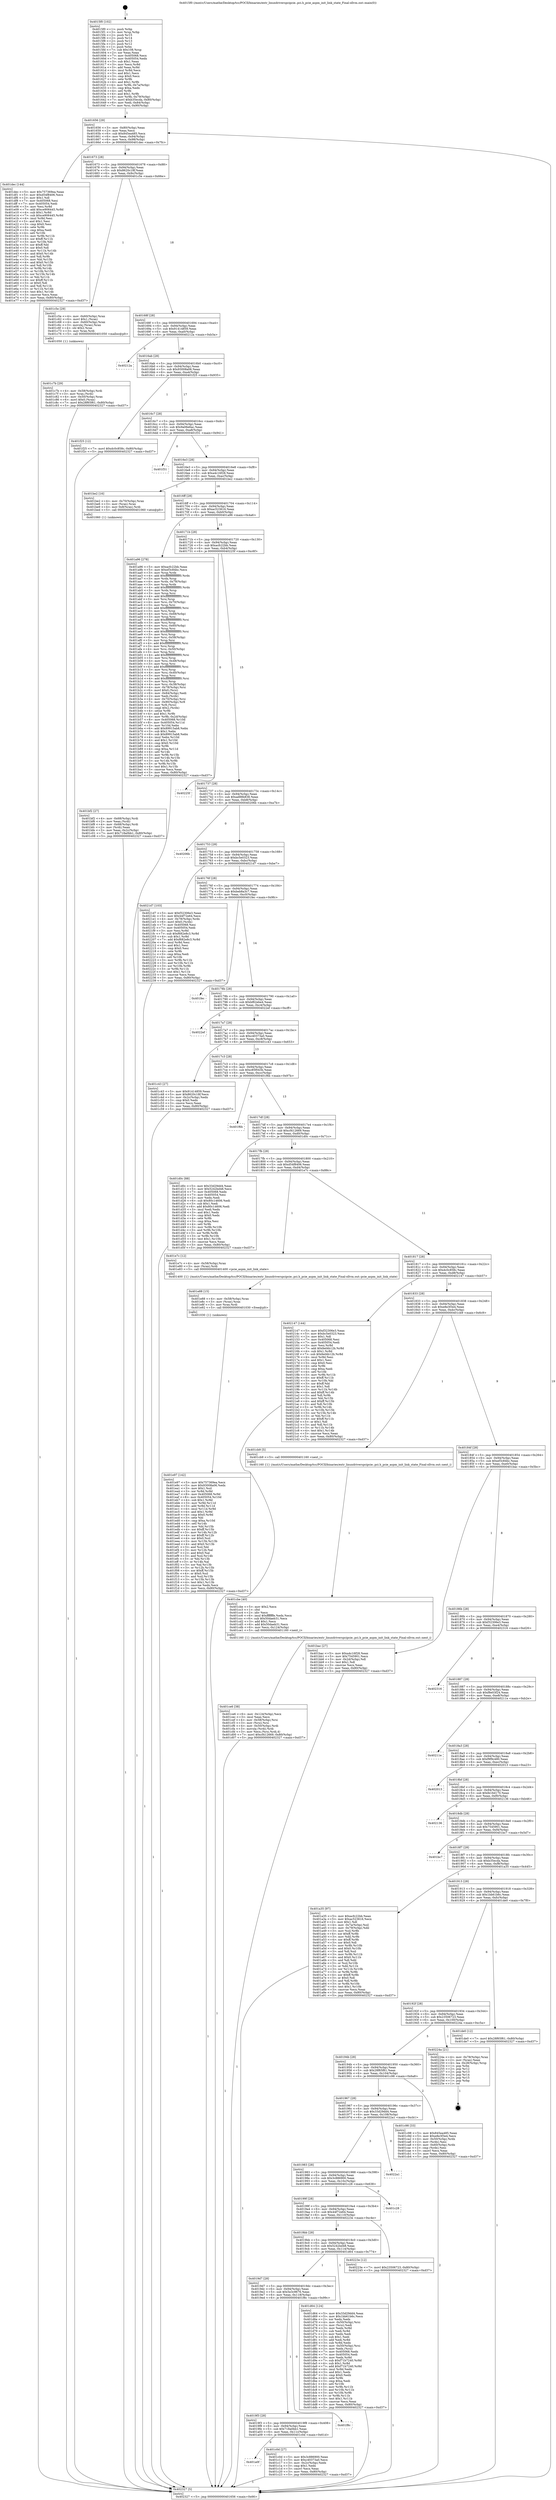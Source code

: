 digraph "0x4015f0" {
  label = "0x4015f0 (/mnt/c/Users/mathe/Desktop/tcc/POCII/binaries/extr_linuxdriverspcipcie..pci.h_pcie_aspm_init_link_state_Final-ollvm.out::main(0))"
  labelloc = "t"
  node[shape=record]

  Entry [label="",width=0.3,height=0.3,shape=circle,fillcolor=black,style=filled]
  "0x401656" [label="{
     0x401656 [29]\l
     | [instrs]\l
     &nbsp;&nbsp;0x401656 \<+3\>: mov -0x80(%rbp),%eax\l
     &nbsp;&nbsp;0x401659 \<+2\>: mov %eax,%ecx\l
     &nbsp;&nbsp;0x40165b \<+6\>: sub $0x845ea485,%ecx\l
     &nbsp;&nbsp;0x401661 \<+6\>: mov %eax,-0x94(%rbp)\l
     &nbsp;&nbsp;0x401667 \<+6\>: mov %ecx,-0x98(%rbp)\l
     &nbsp;&nbsp;0x40166d \<+6\>: je 0000000000401dec \<main+0x7fc\>\l
  }"]
  "0x401dec" [label="{
     0x401dec [144]\l
     | [instrs]\l
     &nbsp;&nbsp;0x401dec \<+5\>: mov $0x757369ea,%eax\l
     &nbsp;&nbsp;0x401df1 \<+5\>: mov $0xd54f8406,%ecx\l
     &nbsp;&nbsp;0x401df6 \<+2\>: mov $0x1,%dl\l
     &nbsp;&nbsp;0x401df8 \<+7\>: mov 0x405068,%esi\l
     &nbsp;&nbsp;0x401dff \<+7\>: mov 0x405054,%edi\l
     &nbsp;&nbsp;0x401e06 \<+3\>: mov %esi,%r8d\l
     &nbsp;&nbsp;0x401e09 \<+7\>: add $0xce906445,%r8d\l
     &nbsp;&nbsp;0x401e10 \<+4\>: sub $0x1,%r8d\l
     &nbsp;&nbsp;0x401e14 \<+7\>: sub $0xce906445,%r8d\l
     &nbsp;&nbsp;0x401e1b \<+4\>: imul %r8d,%esi\l
     &nbsp;&nbsp;0x401e1f \<+3\>: and $0x1,%esi\l
     &nbsp;&nbsp;0x401e22 \<+3\>: cmp $0x0,%esi\l
     &nbsp;&nbsp;0x401e25 \<+4\>: sete %r9b\l
     &nbsp;&nbsp;0x401e29 \<+3\>: cmp $0xa,%edi\l
     &nbsp;&nbsp;0x401e2c \<+4\>: setl %r10b\l
     &nbsp;&nbsp;0x401e30 \<+3\>: mov %r9b,%r11b\l
     &nbsp;&nbsp;0x401e33 \<+4\>: xor $0xff,%r11b\l
     &nbsp;&nbsp;0x401e37 \<+3\>: mov %r10b,%bl\l
     &nbsp;&nbsp;0x401e3a \<+3\>: xor $0xff,%bl\l
     &nbsp;&nbsp;0x401e3d \<+3\>: xor $0x0,%dl\l
     &nbsp;&nbsp;0x401e40 \<+3\>: mov %r11b,%r14b\l
     &nbsp;&nbsp;0x401e43 \<+4\>: and $0x0,%r14b\l
     &nbsp;&nbsp;0x401e47 \<+3\>: and %dl,%r9b\l
     &nbsp;&nbsp;0x401e4a \<+3\>: mov %bl,%r15b\l
     &nbsp;&nbsp;0x401e4d \<+4\>: and $0x0,%r15b\l
     &nbsp;&nbsp;0x401e51 \<+3\>: and %dl,%r10b\l
     &nbsp;&nbsp;0x401e54 \<+3\>: or %r9b,%r14b\l
     &nbsp;&nbsp;0x401e57 \<+3\>: or %r10b,%r15b\l
     &nbsp;&nbsp;0x401e5a \<+3\>: xor %r15b,%r14b\l
     &nbsp;&nbsp;0x401e5d \<+3\>: or %bl,%r11b\l
     &nbsp;&nbsp;0x401e60 \<+4\>: xor $0xff,%r11b\l
     &nbsp;&nbsp;0x401e64 \<+3\>: or $0x0,%dl\l
     &nbsp;&nbsp;0x401e67 \<+3\>: and %dl,%r11b\l
     &nbsp;&nbsp;0x401e6a \<+3\>: or %r11b,%r14b\l
     &nbsp;&nbsp;0x401e6d \<+4\>: test $0x1,%r14b\l
     &nbsp;&nbsp;0x401e71 \<+3\>: cmovne %ecx,%eax\l
     &nbsp;&nbsp;0x401e74 \<+3\>: mov %eax,-0x80(%rbp)\l
     &nbsp;&nbsp;0x401e77 \<+5\>: jmp 0000000000402327 \<main+0xd37\>\l
  }"]
  "0x401673" [label="{
     0x401673 [28]\l
     | [instrs]\l
     &nbsp;&nbsp;0x401673 \<+5\>: jmp 0000000000401678 \<main+0x88\>\l
     &nbsp;&nbsp;0x401678 \<+6\>: mov -0x94(%rbp),%eax\l
     &nbsp;&nbsp;0x40167e \<+5\>: sub $0x8620c18f,%eax\l
     &nbsp;&nbsp;0x401683 \<+6\>: mov %eax,-0x9c(%rbp)\l
     &nbsp;&nbsp;0x401689 \<+6\>: je 0000000000401c5e \<main+0x66e\>\l
  }"]
  Exit [label="",width=0.3,height=0.3,shape=circle,fillcolor=black,style=filled,peripheries=2]
  "0x401c5e" [label="{
     0x401c5e [29]\l
     | [instrs]\l
     &nbsp;&nbsp;0x401c5e \<+4\>: mov -0x60(%rbp),%rax\l
     &nbsp;&nbsp;0x401c62 \<+6\>: movl $0x1,(%rax)\l
     &nbsp;&nbsp;0x401c68 \<+4\>: mov -0x60(%rbp),%rax\l
     &nbsp;&nbsp;0x401c6c \<+3\>: movslq (%rax),%rax\l
     &nbsp;&nbsp;0x401c6f \<+4\>: shl $0x2,%rax\l
     &nbsp;&nbsp;0x401c73 \<+3\>: mov %rax,%rdi\l
     &nbsp;&nbsp;0x401c76 \<+5\>: call 0000000000401050 \<malloc@plt\>\l
     | [calls]\l
     &nbsp;&nbsp;0x401050 \{1\} (unknown)\l
  }"]
  "0x40168f" [label="{
     0x40168f [28]\l
     | [instrs]\l
     &nbsp;&nbsp;0x40168f \<+5\>: jmp 0000000000401694 \<main+0xa4\>\l
     &nbsp;&nbsp;0x401694 \<+6\>: mov -0x94(%rbp),%eax\l
     &nbsp;&nbsp;0x40169a \<+5\>: sub $0x91414859,%eax\l
     &nbsp;&nbsp;0x40169f \<+6\>: mov %eax,-0xa0(%rbp)\l
     &nbsp;&nbsp;0x4016a5 \<+6\>: je 000000000040212a \<main+0xb3a\>\l
  }"]
  "0x401e97" [label="{
     0x401e97 [142]\l
     | [instrs]\l
     &nbsp;&nbsp;0x401e97 \<+5\>: mov $0x757369ea,%ecx\l
     &nbsp;&nbsp;0x401e9c \<+5\>: mov $0x93008a06,%edx\l
     &nbsp;&nbsp;0x401ea1 \<+3\>: mov $0x1,%sil\l
     &nbsp;&nbsp;0x401ea4 \<+3\>: xor %r8d,%r8d\l
     &nbsp;&nbsp;0x401ea7 \<+8\>: mov 0x405068,%r9d\l
     &nbsp;&nbsp;0x401eaf \<+8\>: mov 0x405054,%r10d\l
     &nbsp;&nbsp;0x401eb7 \<+4\>: sub $0x1,%r8d\l
     &nbsp;&nbsp;0x401ebb \<+3\>: mov %r9d,%r11d\l
     &nbsp;&nbsp;0x401ebe \<+3\>: add %r8d,%r11d\l
     &nbsp;&nbsp;0x401ec1 \<+4\>: imul %r11d,%r9d\l
     &nbsp;&nbsp;0x401ec5 \<+4\>: and $0x1,%r9d\l
     &nbsp;&nbsp;0x401ec9 \<+4\>: cmp $0x0,%r9d\l
     &nbsp;&nbsp;0x401ecd \<+3\>: sete %bl\l
     &nbsp;&nbsp;0x401ed0 \<+4\>: cmp $0xa,%r10d\l
     &nbsp;&nbsp;0x401ed4 \<+4\>: setl %r14b\l
     &nbsp;&nbsp;0x401ed8 \<+3\>: mov %bl,%r15b\l
     &nbsp;&nbsp;0x401edb \<+4\>: xor $0xff,%r15b\l
     &nbsp;&nbsp;0x401edf \<+3\>: mov %r14b,%r12b\l
     &nbsp;&nbsp;0x401ee2 \<+4\>: xor $0xff,%r12b\l
     &nbsp;&nbsp;0x401ee6 \<+4\>: xor $0x0,%sil\l
     &nbsp;&nbsp;0x401eea \<+3\>: mov %r15b,%r13b\l
     &nbsp;&nbsp;0x401eed \<+4\>: and $0x0,%r13b\l
     &nbsp;&nbsp;0x401ef1 \<+3\>: and %sil,%bl\l
     &nbsp;&nbsp;0x401ef4 \<+3\>: mov %r12b,%al\l
     &nbsp;&nbsp;0x401ef7 \<+2\>: and $0x0,%al\l
     &nbsp;&nbsp;0x401ef9 \<+3\>: and %sil,%r14b\l
     &nbsp;&nbsp;0x401efc \<+3\>: or %bl,%r13b\l
     &nbsp;&nbsp;0x401eff \<+3\>: or %r14b,%al\l
     &nbsp;&nbsp;0x401f02 \<+3\>: xor %al,%r13b\l
     &nbsp;&nbsp;0x401f05 \<+3\>: or %r12b,%r15b\l
     &nbsp;&nbsp;0x401f08 \<+4\>: xor $0xff,%r15b\l
     &nbsp;&nbsp;0x401f0c \<+4\>: or $0x0,%sil\l
     &nbsp;&nbsp;0x401f10 \<+3\>: and %sil,%r15b\l
     &nbsp;&nbsp;0x401f13 \<+3\>: or %r15b,%r13b\l
     &nbsp;&nbsp;0x401f16 \<+4\>: test $0x1,%r13b\l
     &nbsp;&nbsp;0x401f1a \<+3\>: cmovne %edx,%ecx\l
     &nbsp;&nbsp;0x401f1d \<+3\>: mov %ecx,-0x80(%rbp)\l
     &nbsp;&nbsp;0x401f20 \<+5\>: jmp 0000000000402327 \<main+0xd37\>\l
  }"]
  "0x40212a" [label="{
     0x40212a\l
  }", style=dashed]
  "0x4016ab" [label="{
     0x4016ab [28]\l
     | [instrs]\l
     &nbsp;&nbsp;0x4016ab \<+5\>: jmp 00000000004016b0 \<main+0xc0\>\l
     &nbsp;&nbsp;0x4016b0 \<+6\>: mov -0x94(%rbp),%eax\l
     &nbsp;&nbsp;0x4016b6 \<+5\>: sub $0x93008a06,%eax\l
     &nbsp;&nbsp;0x4016bb \<+6\>: mov %eax,-0xa4(%rbp)\l
     &nbsp;&nbsp;0x4016c1 \<+6\>: je 0000000000401f25 \<main+0x935\>\l
  }"]
  "0x401e88" [label="{
     0x401e88 [15]\l
     | [instrs]\l
     &nbsp;&nbsp;0x401e88 \<+4\>: mov -0x58(%rbp),%rax\l
     &nbsp;&nbsp;0x401e8c \<+3\>: mov (%rax),%rax\l
     &nbsp;&nbsp;0x401e8f \<+3\>: mov %rax,%rdi\l
     &nbsp;&nbsp;0x401e92 \<+5\>: call 0000000000401030 \<free@plt\>\l
     | [calls]\l
     &nbsp;&nbsp;0x401030 \{1\} (unknown)\l
  }"]
  "0x401f25" [label="{
     0x401f25 [12]\l
     | [instrs]\l
     &nbsp;&nbsp;0x401f25 \<+7\>: movl $0xdc0c858c,-0x80(%rbp)\l
     &nbsp;&nbsp;0x401f2c \<+5\>: jmp 0000000000402327 \<main+0xd37\>\l
  }"]
  "0x4016c7" [label="{
     0x4016c7 [28]\l
     | [instrs]\l
     &nbsp;&nbsp;0x4016c7 \<+5\>: jmp 00000000004016cc \<main+0xdc\>\l
     &nbsp;&nbsp;0x4016cc \<+6\>: mov -0x94(%rbp),%eax\l
     &nbsp;&nbsp;0x4016d2 \<+5\>: sub $0x9a06e6ac,%eax\l
     &nbsp;&nbsp;0x4016d7 \<+6\>: mov %eax,-0xa8(%rbp)\l
     &nbsp;&nbsp;0x4016dd \<+6\>: je 0000000000401f31 \<main+0x941\>\l
  }"]
  "0x401ce6" [label="{
     0x401ce6 [38]\l
     | [instrs]\l
     &nbsp;&nbsp;0x401ce6 \<+6\>: mov -0x124(%rbp),%ecx\l
     &nbsp;&nbsp;0x401cec \<+3\>: imul %eax,%ecx\l
     &nbsp;&nbsp;0x401cef \<+4\>: mov -0x58(%rbp),%rsi\l
     &nbsp;&nbsp;0x401cf3 \<+3\>: mov (%rsi),%rsi\l
     &nbsp;&nbsp;0x401cf6 \<+4\>: mov -0x50(%rbp),%rdi\l
     &nbsp;&nbsp;0x401cfa \<+3\>: movslq (%rdi),%rdi\l
     &nbsp;&nbsp;0x401cfd \<+3\>: mov %ecx,(%rsi,%rdi,4)\l
     &nbsp;&nbsp;0x401d00 \<+7\>: movl $0xcf412669,-0x80(%rbp)\l
     &nbsp;&nbsp;0x401d07 \<+5\>: jmp 0000000000402327 \<main+0xd37\>\l
  }"]
  "0x401f31" [label="{
     0x401f31\l
  }", style=dashed]
  "0x4016e3" [label="{
     0x4016e3 [28]\l
     | [instrs]\l
     &nbsp;&nbsp;0x4016e3 \<+5\>: jmp 00000000004016e8 \<main+0xf8\>\l
     &nbsp;&nbsp;0x4016e8 \<+6\>: mov -0x94(%rbp),%eax\l
     &nbsp;&nbsp;0x4016ee \<+5\>: sub $0xa4c16f28,%eax\l
     &nbsp;&nbsp;0x4016f3 \<+6\>: mov %eax,-0xac(%rbp)\l
     &nbsp;&nbsp;0x4016f9 \<+6\>: je 0000000000401be2 \<main+0x5f2\>\l
  }"]
  "0x401cbe" [label="{
     0x401cbe [40]\l
     | [instrs]\l
     &nbsp;&nbsp;0x401cbe \<+5\>: mov $0x2,%ecx\l
     &nbsp;&nbsp;0x401cc3 \<+1\>: cltd\l
     &nbsp;&nbsp;0x401cc4 \<+2\>: idiv %ecx\l
     &nbsp;&nbsp;0x401cc6 \<+6\>: imul $0xfffffffe,%edx,%ecx\l
     &nbsp;&nbsp;0x401ccc \<+6\>: sub $0x50daeb31,%ecx\l
     &nbsp;&nbsp;0x401cd2 \<+3\>: add $0x1,%ecx\l
     &nbsp;&nbsp;0x401cd5 \<+6\>: add $0x50daeb31,%ecx\l
     &nbsp;&nbsp;0x401cdb \<+6\>: mov %ecx,-0x124(%rbp)\l
     &nbsp;&nbsp;0x401ce1 \<+5\>: call 0000000000401160 \<next_i\>\l
     | [calls]\l
     &nbsp;&nbsp;0x401160 \{1\} (/mnt/c/Users/mathe/Desktop/tcc/POCII/binaries/extr_linuxdriverspcipcie..pci.h_pcie_aspm_init_link_state_Final-ollvm.out::next_i)\l
  }"]
  "0x401be2" [label="{
     0x401be2 [16]\l
     | [instrs]\l
     &nbsp;&nbsp;0x401be2 \<+4\>: mov -0x70(%rbp),%rax\l
     &nbsp;&nbsp;0x401be6 \<+3\>: mov (%rax),%rax\l
     &nbsp;&nbsp;0x401be9 \<+4\>: mov 0x8(%rax),%rdi\l
     &nbsp;&nbsp;0x401bed \<+5\>: call 0000000000401060 \<atoi@plt\>\l
     | [calls]\l
     &nbsp;&nbsp;0x401060 \{1\} (unknown)\l
  }"]
  "0x4016ff" [label="{
     0x4016ff [28]\l
     | [instrs]\l
     &nbsp;&nbsp;0x4016ff \<+5\>: jmp 0000000000401704 \<main+0x114\>\l
     &nbsp;&nbsp;0x401704 \<+6\>: mov -0x94(%rbp),%eax\l
     &nbsp;&nbsp;0x40170a \<+5\>: sub $0xac523616,%eax\l
     &nbsp;&nbsp;0x40170f \<+6\>: mov %eax,-0xb0(%rbp)\l
     &nbsp;&nbsp;0x401715 \<+6\>: je 0000000000401a96 \<main+0x4a6\>\l
  }"]
  "0x401c7b" [label="{
     0x401c7b [29]\l
     | [instrs]\l
     &nbsp;&nbsp;0x401c7b \<+4\>: mov -0x58(%rbp),%rdi\l
     &nbsp;&nbsp;0x401c7f \<+3\>: mov %rax,(%rdi)\l
     &nbsp;&nbsp;0x401c82 \<+4\>: mov -0x50(%rbp),%rax\l
     &nbsp;&nbsp;0x401c86 \<+6\>: movl $0x0,(%rax)\l
     &nbsp;&nbsp;0x401c8c \<+7\>: movl $0x28f65f61,-0x80(%rbp)\l
     &nbsp;&nbsp;0x401c93 \<+5\>: jmp 0000000000402327 \<main+0xd37\>\l
  }"]
  "0x401a96" [label="{
     0x401a96 [278]\l
     | [instrs]\l
     &nbsp;&nbsp;0x401a96 \<+5\>: mov $0xacfc22bb,%eax\l
     &nbsp;&nbsp;0x401a9b \<+5\>: mov $0xef3c84bc,%ecx\l
     &nbsp;&nbsp;0x401aa0 \<+3\>: mov %rsp,%rdx\l
     &nbsp;&nbsp;0x401aa3 \<+4\>: add $0xfffffffffffffff0,%rdx\l
     &nbsp;&nbsp;0x401aa7 \<+3\>: mov %rdx,%rsp\l
     &nbsp;&nbsp;0x401aaa \<+4\>: mov %rdx,-0x78(%rbp)\l
     &nbsp;&nbsp;0x401aae \<+3\>: mov %rsp,%rdx\l
     &nbsp;&nbsp;0x401ab1 \<+4\>: add $0xfffffffffffffff0,%rdx\l
     &nbsp;&nbsp;0x401ab5 \<+3\>: mov %rdx,%rsp\l
     &nbsp;&nbsp;0x401ab8 \<+3\>: mov %rsp,%rsi\l
     &nbsp;&nbsp;0x401abb \<+4\>: add $0xfffffffffffffff0,%rsi\l
     &nbsp;&nbsp;0x401abf \<+3\>: mov %rsi,%rsp\l
     &nbsp;&nbsp;0x401ac2 \<+4\>: mov %rsi,-0x70(%rbp)\l
     &nbsp;&nbsp;0x401ac6 \<+3\>: mov %rsp,%rsi\l
     &nbsp;&nbsp;0x401ac9 \<+4\>: add $0xfffffffffffffff0,%rsi\l
     &nbsp;&nbsp;0x401acd \<+3\>: mov %rsi,%rsp\l
     &nbsp;&nbsp;0x401ad0 \<+4\>: mov %rsi,-0x68(%rbp)\l
     &nbsp;&nbsp;0x401ad4 \<+3\>: mov %rsp,%rsi\l
     &nbsp;&nbsp;0x401ad7 \<+4\>: add $0xfffffffffffffff0,%rsi\l
     &nbsp;&nbsp;0x401adb \<+3\>: mov %rsi,%rsp\l
     &nbsp;&nbsp;0x401ade \<+4\>: mov %rsi,-0x60(%rbp)\l
     &nbsp;&nbsp;0x401ae2 \<+3\>: mov %rsp,%rsi\l
     &nbsp;&nbsp;0x401ae5 \<+4\>: add $0xfffffffffffffff0,%rsi\l
     &nbsp;&nbsp;0x401ae9 \<+3\>: mov %rsi,%rsp\l
     &nbsp;&nbsp;0x401aec \<+4\>: mov %rsi,-0x58(%rbp)\l
     &nbsp;&nbsp;0x401af0 \<+3\>: mov %rsp,%rsi\l
     &nbsp;&nbsp;0x401af3 \<+4\>: add $0xfffffffffffffff0,%rsi\l
     &nbsp;&nbsp;0x401af7 \<+3\>: mov %rsi,%rsp\l
     &nbsp;&nbsp;0x401afa \<+4\>: mov %rsi,-0x50(%rbp)\l
     &nbsp;&nbsp;0x401afe \<+3\>: mov %rsp,%rsi\l
     &nbsp;&nbsp;0x401b01 \<+4\>: add $0xfffffffffffffff0,%rsi\l
     &nbsp;&nbsp;0x401b05 \<+3\>: mov %rsi,%rsp\l
     &nbsp;&nbsp;0x401b08 \<+4\>: mov %rsi,-0x48(%rbp)\l
     &nbsp;&nbsp;0x401b0c \<+3\>: mov %rsp,%rsi\l
     &nbsp;&nbsp;0x401b0f \<+4\>: add $0xfffffffffffffff0,%rsi\l
     &nbsp;&nbsp;0x401b13 \<+3\>: mov %rsi,%rsp\l
     &nbsp;&nbsp;0x401b16 \<+4\>: mov %rsi,-0x40(%rbp)\l
     &nbsp;&nbsp;0x401b1a \<+3\>: mov %rsp,%rsi\l
     &nbsp;&nbsp;0x401b1d \<+4\>: add $0xfffffffffffffff0,%rsi\l
     &nbsp;&nbsp;0x401b21 \<+3\>: mov %rsi,%rsp\l
     &nbsp;&nbsp;0x401b24 \<+4\>: mov %rsi,-0x38(%rbp)\l
     &nbsp;&nbsp;0x401b28 \<+4\>: mov -0x78(%rbp),%rsi\l
     &nbsp;&nbsp;0x401b2c \<+6\>: movl $0x0,(%rsi)\l
     &nbsp;&nbsp;0x401b32 \<+6\>: mov -0x84(%rbp),%edi\l
     &nbsp;&nbsp;0x401b38 \<+2\>: mov %edi,(%rdx)\l
     &nbsp;&nbsp;0x401b3a \<+4\>: mov -0x70(%rbp),%rsi\l
     &nbsp;&nbsp;0x401b3e \<+7\>: mov -0x90(%rbp),%r8\l
     &nbsp;&nbsp;0x401b45 \<+3\>: mov %r8,(%rsi)\l
     &nbsp;&nbsp;0x401b48 \<+3\>: cmpl $0x2,(%rdx)\l
     &nbsp;&nbsp;0x401b4b \<+4\>: setne %r9b\l
     &nbsp;&nbsp;0x401b4f \<+4\>: and $0x1,%r9b\l
     &nbsp;&nbsp;0x401b53 \<+4\>: mov %r9b,-0x2d(%rbp)\l
     &nbsp;&nbsp;0x401b57 \<+8\>: mov 0x405068,%r10d\l
     &nbsp;&nbsp;0x401b5f \<+8\>: mov 0x405054,%r11d\l
     &nbsp;&nbsp;0x401b67 \<+3\>: mov %r10d,%ebx\l
     &nbsp;&nbsp;0x401b6a \<+6\>: add $0x89915ab8,%ebx\l
     &nbsp;&nbsp;0x401b70 \<+3\>: sub $0x1,%ebx\l
     &nbsp;&nbsp;0x401b73 \<+6\>: sub $0x89915ab8,%ebx\l
     &nbsp;&nbsp;0x401b79 \<+4\>: imul %ebx,%r10d\l
     &nbsp;&nbsp;0x401b7d \<+4\>: and $0x1,%r10d\l
     &nbsp;&nbsp;0x401b81 \<+4\>: cmp $0x0,%r10d\l
     &nbsp;&nbsp;0x401b85 \<+4\>: sete %r9b\l
     &nbsp;&nbsp;0x401b89 \<+4\>: cmp $0xa,%r11d\l
     &nbsp;&nbsp;0x401b8d \<+4\>: setl %r14b\l
     &nbsp;&nbsp;0x401b91 \<+3\>: mov %r9b,%r15b\l
     &nbsp;&nbsp;0x401b94 \<+3\>: and %r14b,%r15b\l
     &nbsp;&nbsp;0x401b97 \<+3\>: xor %r14b,%r9b\l
     &nbsp;&nbsp;0x401b9a \<+3\>: or %r9b,%r15b\l
     &nbsp;&nbsp;0x401b9d \<+4\>: test $0x1,%r15b\l
     &nbsp;&nbsp;0x401ba1 \<+3\>: cmovne %ecx,%eax\l
     &nbsp;&nbsp;0x401ba4 \<+3\>: mov %eax,-0x80(%rbp)\l
     &nbsp;&nbsp;0x401ba7 \<+5\>: jmp 0000000000402327 \<main+0xd37\>\l
  }"]
  "0x40171b" [label="{
     0x40171b [28]\l
     | [instrs]\l
     &nbsp;&nbsp;0x40171b \<+5\>: jmp 0000000000401720 \<main+0x130\>\l
     &nbsp;&nbsp;0x401720 \<+6\>: mov -0x94(%rbp),%eax\l
     &nbsp;&nbsp;0x401726 \<+5\>: sub $0xacfc22bb,%eax\l
     &nbsp;&nbsp;0x40172b \<+6\>: mov %eax,-0xb4(%rbp)\l
     &nbsp;&nbsp;0x401731 \<+6\>: je 000000000040225f \<main+0xc6f\>\l
  }"]
  "0x401a0f" [label="{
     0x401a0f\l
  }", style=dashed]
  "0x40225f" [label="{
     0x40225f\l
  }", style=dashed]
  "0x401737" [label="{
     0x401737 [28]\l
     | [instrs]\l
     &nbsp;&nbsp;0x401737 \<+5\>: jmp 000000000040173c \<main+0x14c\>\l
     &nbsp;&nbsp;0x40173c \<+6\>: mov -0x94(%rbp),%eax\l
     &nbsp;&nbsp;0x401742 \<+5\>: sub $0xad88b838,%eax\l
     &nbsp;&nbsp;0x401747 \<+6\>: mov %eax,-0xb8(%rbp)\l
     &nbsp;&nbsp;0x40174d \<+6\>: je 000000000040206b \<main+0xa7b\>\l
  }"]
  "0x401c0d" [label="{
     0x401c0d [27]\l
     | [instrs]\l
     &nbsp;&nbsp;0x401c0d \<+5\>: mov $0x3c886900,%eax\l
     &nbsp;&nbsp;0x401c12 \<+5\>: mov $0xc40373a0,%ecx\l
     &nbsp;&nbsp;0x401c17 \<+3\>: mov -0x2c(%rbp),%edx\l
     &nbsp;&nbsp;0x401c1a \<+3\>: cmp $0x1,%edx\l
     &nbsp;&nbsp;0x401c1d \<+3\>: cmovl %ecx,%eax\l
     &nbsp;&nbsp;0x401c20 \<+3\>: mov %eax,-0x80(%rbp)\l
     &nbsp;&nbsp;0x401c23 \<+5\>: jmp 0000000000402327 \<main+0xd37\>\l
  }"]
  "0x40206b" [label="{
     0x40206b\l
  }", style=dashed]
  "0x401753" [label="{
     0x401753 [28]\l
     | [instrs]\l
     &nbsp;&nbsp;0x401753 \<+5\>: jmp 0000000000401758 \<main+0x168\>\l
     &nbsp;&nbsp;0x401758 \<+6\>: mov -0x94(%rbp),%eax\l
     &nbsp;&nbsp;0x40175e \<+5\>: sub $0xbc5e0323,%eax\l
     &nbsp;&nbsp;0x401763 \<+6\>: mov %eax,-0xbc(%rbp)\l
     &nbsp;&nbsp;0x401769 \<+6\>: je 00000000004021d7 \<main+0xbe7\>\l
  }"]
  "0x4019f3" [label="{
     0x4019f3 [28]\l
     | [instrs]\l
     &nbsp;&nbsp;0x4019f3 \<+5\>: jmp 00000000004019f8 \<main+0x408\>\l
     &nbsp;&nbsp;0x4019f8 \<+6\>: mov -0x94(%rbp),%eax\l
     &nbsp;&nbsp;0x4019fe \<+5\>: sub $0x718a0bb1,%eax\l
     &nbsp;&nbsp;0x401a03 \<+6\>: mov %eax,-0x11c(%rbp)\l
     &nbsp;&nbsp;0x401a09 \<+6\>: je 0000000000401c0d \<main+0x61d\>\l
  }"]
  "0x4021d7" [label="{
     0x4021d7 [103]\l
     | [instrs]\l
     &nbsp;&nbsp;0x4021d7 \<+5\>: mov $0xf32306e3,%eax\l
     &nbsp;&nbsp;0x4021dc \<+5\>: mov $0x44f72e64,%ecx\l
     &nbsp;&nbsp;0x4021e1 \<+4\>: mov -0x78(%rbp),%rdx\l
     &nbsp;&nbsp;0x4021e5 \<+6\>: movl $0x0,(%rdx)\l
     &nbsp;&nbsp;0x4021eb \<+7\>: mov 0x405068,%esi\l
     &nbsp;&nbsp;0x4021f2 \<+7\>: mov 0x405054,%edi\l
     &nbsp;&nbsp;0x4021f9 \<+3\>: mov %esi,%r8d\l
     &nbsp;&nbsp;0x4021fc \<+7\>: sub $0xf682e8c3,%r8d\l
     &nbsp;&nbsp;0x402203 \<+4\>: sub $0x1,%r8d\l
     &nbsp;&nbsp;0x402207 \<+7\>: add $0xf682e8c3,%r8d\l
     &nbsp;&nbsp;0x40220e \<+4\>: imul %r8d,%esi\l
     &nbsp;&nbsp;0x402212 \<+3\>: and $0x1,%esi\l
     &nbsp;&nbsp;0x402215 \<+3\>: cmp $0x0,%esi\l
     &nbsp;&nbsp;0x402218 \<+4\>: sete %r9b\l
     &nbsp;&nbsp;0x40221c \<+3\>: cmp $0xa,%edi\l
     &nbsp;&nbsp;0x40221f \<+4\>: setl %r10b\l
     &nbsp;&nbsp;0x402223 \<+3\>: mov %r9b,%r11b\l
     &nbsp;&nbsp;0x402226 \<+3\>: and %r10b,%r11b\l
     &nbsp;&nbsp;0x402229 \<+3\>: xor %r10b,%r9b\l
     &nbsp;&nbsp;0x40222c \<+3\>: or %r9b,%r11b\l
     &nbsp;&nbsp;0x40222f \<+4\>: test $0x1,%r11b\l
     &nbsp;&nbsp;0x402233 \<+3\>: cmovne %ecx,%eax\l
     &nbsp;&nbsp;0x402236 \<+3\>: mov %eax,-0x80(%rbp)\l
     &nbsp;&nbsp;0x402239 \<+5\>: jmp 0000000000402327 \<main+0xd37\>\l
  }"]
  "0x40176f" [label="{
     0x40176f [28]\l
     | [instrs]\l
     &nbsp;&nbsp;0x40176f \<+5\>: jmp 0000000000401774 \<main+0x184\>\l
     &nbsp;&nbsp;0x401774 \<+6\>: mov -0x94(%rbp),%eax\l
     &nbsp;&nbsp;0x40177a \<+5\>: sub $0xbeb8a3c7,%eax\l
     &nbsp;&nbsp;0x40177f \<+6\>: mov %eax,-0xc0(%rbp)\l
     &nbsp;&nbsp;0x401785 \<+6\>: je 0000000000401fec \<main+0x9fc\>\l
  }"]
  "0x401f8c" [label="{
     0x401f8c\l
  }", style=dashed]
  "0x401fec" [label="{
     0x401fec\l
  }", style=dashed]
  "0x40178b" [label="{
     0x40178b [28]\l
     | [instrs]\l
     &nbsp;&nbsp;0x40178b \<+5\>: jmp 0000000000401790 \<main+0x1a0\>\l
     &nbsp;&nbsp;0x401790 \<+6\>: mov -0x94(%rbp),%eax\l
     &nbsp;&nbsp;0x401796 \<+5\>: sub $0xbf62ebe4,%eax\l
     &nbsp;&nbsp;0x40179b \<+6\>: mov %eax,-0xc4(%rbp)\l
     &nbsp;&nbsp;0x4017a1 \<+6\>: je 00000000004022ef \<main+0xcff\>\l
  }"]
  "0x4019d7" [label="{
     0x4019d7 [28]\l
     | [instrs]\l
     &nbsp;&nbsp;0x4019d7 \<+5\>: jmp 00000000004019dc \<main+0x3ec\>\l
     &nbsp;&nbsp;0x4019dc \<+6\>: mov -0x94(%rbp),%eax\l
     &nbsp;&nbsp;0x4019e2 \<+5\>: sub $0x5e3c9676,%eax\l
     &nbsp;&nbsp;0x4019e7 \<+6\>: mov %eax,-0x118(%rbp)\l
     &nbsp;&nbsp;0x4019ed \<+6\>: je 0000000000401f8c \<main+0x99c\>\l
  }"]
  "0x4022ef" [label="{
     0x4022ef\l
  }", style=dashed]
  "0x4017a7" [label="{
     0x4017a7 [28]\l
     | [instrs]\l
     &nbsp;&nbsp;0x4017a7 \<+5\>: jmp 00000000004017ac \<main+0x1bc\>\l
     &nbsp;&nbsp;0x4017ac \<+6\>: mov -0x94(%rbp),%eax\l
     &nbsp;&nbsp;0x4017b2 \<+5\>: sub $0xc40373a0,%eax\l
     &nbsp;&nbsp;0x4017b7 \<+6\>: mov %eax,-0xc8(%rbp)\l
     &nbsp;&nbsp;0x4017bd \<+6\>: je 0000000000401c43 \<main+0x653\>\l
  }"]
  "0x401d64" [label="{
     0x401d64 [124]\l
     | [instrs]\l
     &nbsp;&nbsp;0x401d64 \<+5\>: mov $0x33d29dd4,%eax\l
     &nbsp;&nbsp;0x401d69 \<+5\>: mov $0x1bb61b6c,%ecx\l
     &nbsp;&nbsp;0x401d6e \<+2\>: xor %edx,%edx\l
     &nbsp;&nbsp;0x401d70 \<+4\>: mov -0x50(%rbp),%rsi\l
     &nbsp;&nbsp;0x401d74 \<+2\>: mov (%rsi),%edi\l
     &nbsp;&nbsp;0x401d76 \<+3\>: mov %edx,%r8d\l
     &nbsp;&nbsp;0x401d79 \<+3\>: sub %edi,%r8d\l
     &nbsp;&nbsp;0x401d7c \<+2\>: mov %edx,%edi\l
     &nbsp;&nbsp;0x401d7e \<+3\>: sub $0x1,%edi\l
     &nbsp;&nbsp;0x401d81 \<+3\>: add %edi,%r8d\l
     &nbsp;&nbsp;0x401d84 \<+3\>: sub %r8d,%edx\l
     &nbsp;&nbsp;0x401d87 \<+4\>: mov -0x50(%rbp),%rsi\l
     &nbsp;&nbsp;0x401d8b \<+2\>: mov %edx,(%rsi)\l
     &nbsp;&nbsp;0x401d8d \<+7\>: mov 0x405068,%edx\l
     &nbsp;&nbsp;0x401d94 \<+7\>: mov 0x405054,%edi\l
     &nbsp;&nbsp;0x401d9b \<+3\>: mov %edx,%r8d\l
     &nbsp;&nbsp;0x401d9e \<+7\>: sub $0xf71b7240,%r8d\l
     &nbsp;&nbsp;0x401da5 \<+4\>: sub $0x1,%r8d\l
     &nbsp;&nbsp;0x401da9 \<+7\>: add $0xf71b7240,%r8d\l
     &nbsp;&nbsp;0x401db0 \<+4\>: imul %r8d,%edx\l
     &nbsp;&nbsp;0x401db4 \<+3\>: and $0x1,%edx\l
     &nbsp;&nbsp;0x401db7 \<+3\>: cmp $0x0,%edx\l
     &nbsp;&nbsp;0x401dba \<+4\>: sete %r9b\l
     &nbsp;&nbsp;0x401dbe \<+3\>: cmp $0xa,%edi\l
     &nbsp;&nbsp;0x401dc1 \<+4\>: setl %r10b\l
     &nbsp;&nbsp;0x401dc5 \<+3\>: mov %r9b,%r11b\l
     &nbsp;&nbsp;0x401dc8 \<+3\>: and %r10b,%r11b\l
     &nbsp;&nbsp;0x401dcb \<+3\>: xor %r10b,%r9b\l
     &nbsp;&nbsp;0x401dce \<+3\>: or %r9b,%r11b\l
     &nbsp;&nbsp;0x401dd1 \<+4\>: test $0x1,%r11b\l
     &nbsp;&nbsp;0x401dd5 \<+3\>: cmovne %ecx,%eax\l
     &nbsp;&nbsp;0x401dd8 \<+3\>: mov %eax,-0x80(%rbp)\l
     &nbsp;&nbsp;0x401ddb \<+5\>: jmp 0000000000402327 \<main+0xd37\>\l
  }"]
  "0x401c43" [label="{
     0x401c43 [27]\l
     | [instrs]\l
     &nbsp;&nbsp;0x401c43 \<+5\>: mov $0x91414859,%eax\l
     &nbsp;&nbsp;0x401c48 \<+5\>: mov $0x8620c18f,%ecx\l
     &nbsp;&nbsp;0x401c4d \<+3\>: mov -0x2c(%rbp),%edx\l
     &nbsp;&nbsp;0x401c50 \<+3\>: cmp $0x0,%edx\l
     &nbsp;&nbsp;0x401c53 \<+3\>: cmove %ecx,%eax\l
     &nbsp;&nbsp;0x401c56 \<+3\>: mov %eax,-0x80(%rbp)\l
     &nbsp;&nbsp;0x401c59 \<+5\>: jmp 0000000000402327 \<main+0xd37\>\l
  }"]
  "0x4017c3" [label="{
     0x4017c3 [28]\l
     | [instrs]\l
     &nbsp;&nbsp;0x4017c3 \<+5\>: jmp 00000000004017c8 \<main+0x1d8\>\l
     &nbsp;&nbsp;0x4017c8 \<+6\>: mov -0x94(%rbp),%eax\l
     &nbsp;&nbsp;0x4017ce \<+5\>: sub $0xc85f043b,%eax\l
     &nbsp;&nbsp;0x4017d3 \<+6\>: mov %eax,-0xcc(%rbp)\l
     &nbsp;&nbsp;0x4017d9 \<+6\>: je 0000000000401f6b \<main+0x97b\>\l
  }"]
  "0x4019bb" [label="{
     0x4019bb [28]\l
     | [instrs]\l
     &nbsp;&nbsp;0x4019bb \<+5\>: jmp 00000000004019c0 \<main+0x3d0\>\l
     &nbsp;&nbsp;0x4019c0 \<+6\>: mov -0x94(%rbp),%eax\l
     &nbsp;&nbsp;0x4019c6 \<+5\>: sub $0x5242bd48,%eax\l
     &nbsp;&nbsp;0x4019cb \<+6\>: mov %eax,-0x114(%rbp)\l
     &nbsp;&nbsp;0x4019d1 \<+6\>: je 0000000000401d64 \<main+0x774\>\l
  }"]
  "0x401f6b" [label="{
     0x401f6b\l
  }", style=dashed]
  "0x4017df" [label="{
     0x4017df [28]\l
     | [instrs]\l
     &nbsp;&nbsp;0x4017df \<+5\>: jmp 00000000004017e4 \<main+0x1f4\>\l
     &nbsp;&nbsp;0x4017e4 \<+6\>: mov -0x94(%rbp),%eax\l
     &nbsp;&nbsp;0x4017ea \<+5\>: sub $0xcf412669,%eax\l
     &nbsp;&nbsp;0x4017ef \<+6\>: mov %eax,-0xd0(%rbp)\l
     &nbsp;&nbsp;0x4017f5 \<+6\>: je 0000000000401d0c \<main+0x71c\>\l
  }"]
  "0x40223e" [label="{
     0x40223e [12]\l
     | [instrs]\l
     &nbsp;&nbsp;0x40223e \<+7\>: movl $0x23506723,-0x80(%rbp)\l
     &nbsp;&nbsp;0x402245 \<+5\>: jmp 0000000000402327 \<main+0xd37\>\l
  }"]
  "0x401d0c" [label="{
     0x401d0c [88]\l
     | [instrs]\l
     &nbsp;&nbsp;0x401d0c \<+5\>: mov $0x33d29dd4,%eax\l
     &nbsp;&nbsp;0x401d11 \<+5\>: mov $0x5242bd48,%ecx\l
     &nbsp;&nbsp;0x401d16 \<+7\>: mov 0x405068,%edx\l
     &nbsp;&nbsp;0x401d1d \<+7\>: mov 0x405054,%esi\l
     &nbsp;&nbsp;0x401d24 \<+2\>: mov %edx,%edi\l
     &nbsp;&nbsp;0x401d26 \<+6\>: sub $0x80c14606,%edi\l
     &nbsp;&nbsp;0x401d2c \<+3\>: sub $0x1,%edi\l
     &nbsp;&nbsp;0x401d2f \<+6\>: add $0x80c14606,%edi\l
     &nbsp;&nbsp;0x401d35 \<+3\>: imul %edi,%edx\l
     &nbsp;&nbsp;0x401d38 \<+3\>: and $0x1,%edx\l
     &nbsp;&nbsp;0x401d3b \<+3\>: cmp $0x0,%edx\l
     &nbsp;&nbsp;0x401d3e \<+4\>: sete %r8b\l
     &nbsp;&nbsp;0x401d42 \<+3\>: cmp $0xa,%esi\l
     &nbsp;&nbsp;0x401d45 \<+4\>: setl %r9b\l
     &nbsp;&nbsp;0x401d49 \<+3\>: mov %r8b,%r10b\l
     &nbsp;&nbsp;0x401d4c \<+3\>: and %r9b,%r10b\l
     &nbsp;&nbsp;0x401d4f \<+3\>: xor %r9b,%r8b\l
     &nbsp;&nbsp;0x401d52 \<+3\>: or %r8b,%r10b\l
     &nbsp;&nbsp;0x401d55 \<+4\>: test $0x1,%r10b\l
     &nbsp;&nbsp;0x401d59 \<+3\>: cmovne %ecx,%eax\l
     &nbsp;&nbsp;0x401d5c \<+3\>: mov %eax,-0x80(%rbp)\l
     &nbsp;&nbsp;0x401d5f \<+5\>: jmp 0000000000402327 \<main+0xd37\>\l
  }"]
  "0x4017fb" [label="{
     0x4017fb [28]\l
     | [instrs]\l
     &nbsp;&nbsp;0x4017fb \<+5\>: jmp 0000000000401800 \<main+0x210\>\l
     &nbsp;&nbsp;0x401800 \<+6\>: mov -0x94(%rbp),%eax\l
     &nbsp;&nbsp;0x401806 \<+5\>: sub $0xd54f8406,%eax\l
     &nbsp;&nbsp;0x40180b \<+6\>: mov %eax,-0xd4(%rbp)\l
     &nbsp;&nbsp;0x401811 \<+6\>: je 0000000000401e7c \<main+0x88c\>\l
  }"]
  "0x40199f" [label="{
     0x40199f [28]\l
     | [instrs]\l
     &nbsp;&nbsp;0x40199f \<+5\>: jmp 00000000004019a4 \<main+0x3b4\>\l
     &nbsp;&nbsp;0x4019a4 \<+6\>: mov -0x94(%rbp),%eax\l
     &nbsp;&nbsp;0x4019aa \<+5\>: sub $0x44f72e64,%eax\l
     &nbsp;&nbsp;0x4019af \<+6\>: mov %eax,-0x110(%rbp)\l
     &nbsp;&nbsp;0x4019b5 \<+6\>: je 000000000040223e \<main+0xc4e\>\l
  }"]
  "0x401e7c" [label="{
     0x401e7c [12]\l
     | [instrs]\l
     &nbsp;&nbsp;0x401e7c \<+4\>: mov -0x58(%rbp),%rax\l
     &nbsp;&nbsp;0x401e80 \<+3\>: mov (%rax),%rdi\l
     &nbsp;&nbsp;0x401e83 \<+5\>: call 0000000000401400 \<pcie_aspm_init_link_state\>\l
     | [calls]\l
     &nbsp;&nbsp;0x401400 \{1\} (/mnt/c/Users/mathe/Desktop/tcc/POCII/binaries/extr_linuxdriverspcipcie..pci.h_pcie_aspm_init_link_state_Final-ollvm.out::pcie_aspm_init_link_state)\l
  }"]
  "0x401817" [label="{
     0x401817 [28]\l
     | [instrs]\l
     &nbsp;&nbsp;0x401817 \<+5\>: jmp 000000000040181c \<main+0x22c\>\l
     &nbsp;&nbsp;0x40181c \<+6\>: mov -0x94(%rbp),%eax\l
     &nbsp;&nbsp;0x401822 \<+5\>: sub $0xdc0c858c,%eax\l
     &nbsp;&nbsp;0x401827 \<+6\>: mov %eax,-0xd8(%rbp)\l
     &nbsp;&nbsp;0x40182d \<+6\>: je 0000000000402147 \<main+0xb57\>\l
  }"]
  "0x401c28" [label="{
     0x401c28\l
  }", style=dashed]
  "0x402147" [label="{
     0x402147 [144]\l
     | [instrs]\l
     &nbsp;&nbsp;0x402147 \<+5\>: mov $0xf32306e3,%eax\l
     &nbsp;&nbsp;0x40214c \<+5\>: mov $0xbc5e0323,%ecx\l
     &nbsp;&nbsp;0x402151 \<+2\>: mov $0x1,%dl\l
     &nbsp;&nbsp;0x402153 \<+7\>: mov 0x405068,%esi\l
     &nbsp;&nbsp;0x40215a \<+7\>: mov 0x405054,%edi\l
     &nbsp;&nbsp;0x402161 \<+3\>: mov %esi,%r8d\l
     &nbsp;&nbsp;0x402164 \<+7\>: add $0xfed4b12b,%r8d\l
     &nbsp;&nbsp;0x40216b \<+4\>: sub $0x1,%r8d\l
     &nbsp;&nbsp;0x40216f \<+7\>: sub $0xfed4b12b,%r8d\l
     &nbsp;&nbsp;0x402176 \<+4\>: imul %r8d,%esi\l
     &nbsp;&nbsp;0x40217a \<+3\>: and $0x1,%esi\l
     &nbsp;&nbsp;0x40217d \<+3\>: cmp $0x0,%esi\l
     &nbsp;&nbsp;0x402180 \<+4\>: sete %r9b\l
     &nbsp;&nbsp;0x402184 \<+3\>: cmp $0xa,%edi\l
     &nbsp;&nbsp;0x402187 \<+4\>: setl %r10b\l
     &nbsp;&nbsp;0x40218b \<+3\>: mov %r9b,%r11b\l
     &nbsp;&nbsp;0x40218e \<+4\>: xor $0xff,%r11b\l
     &nbsp;&nbsp;0x402192 \<+3\>: mov %r10b,%bl\l
     &nbsp;&nbsp;0x402195 \<+3\>: xor $0xff,%bl\l
     &nbsp;&nbsp;0x402198 \<+3\>: xor $0x1,%dl\l
     &nbsp;&nbsp;0x40219b \<+3\>: mov %r11b,%r14b\l
     &nbsp;&nbsp;0x40219e \<+4\>: and $0xff,%r14b\l
     &nbsp;&nbsp;0x4021a2 \<+3\>: and %dl,%r9b\l
     &nbsp;&nbsp;0x4021a5 \<+3\>: mov %bl,%r15b\l
     &nbsp;&nbsp;0x4021a8 \<+4\>: and $0xff,%r15b\l
     &nbsp;&nbsp;0x4021ac \<+3\>: and %dl,%r10b\l
     &nbsp;&nbsp;0x4021af \<+3\>: or %r9b,%r14b\l
     &nbsp;&nbsp;0x4021b2 \<+3\>: or %r10b,%r15b\l
     &nbsp;&nbsp;0x4021b5 \<+3\>: xor %r15b,%r14b\l
     &nbsp;&nbsp;0x4021b8 \<+3\>: or %bl,%r11b\l
     &nbsp;&nbsp;0x4021bb \<+4\>: xor $0xff,%r11b\l
     &nbsp;&nbsp;0x4021bf \<+3\>: or $0x1,%dl\l
     &nbsp;&nbsp;0x4021c2 \<+3\>: and %dl,%r11b\l
     &nbsp;&nbsp;0x4021c5 \<+3\>: or %r11b,%r14b\l
     &nbsp;&nbsp;0x4021c8 \<+4\>: test $0x1,%r14b\l
     &nbsp;&nbsp;0x4021cc \<+3\>: cmovne %ecx,%eax\l
     &nbsp;&nbsp;0x4021cf \<+3\>: mov %eax,-0x80(%rbp)\l
     &nbsp;&nbsp;0x4021d2 \<+5\>: jmp 0000000000402327 \<main+0xd37\>\l
  }"]
  "0x401833" [label="{
     0x401833 [28]\l
     | [instrs]\l
     &nbsp;&nbsp;0x401833 \<+5\>: jmp 0000000000401838 \<main+0x248\>\l
     &nbsp;&nbsp;0x401838 \<+6\>: mov -0x94(%rbp),%eax\l
     &nbsp;&nbsp;0x40183e \<+5\>: sub $0xe8e3f3e4,%eax\l
     &nbsp;&nbsp;0x401843 \<+6\>: mov %eax,-0xdc(%rbp)\l
     &nbsp;&nbsp;0x401849 \<+6\>: je 0000000000401cb9 \<main+0x6c9\>\l
  }"]
  "0x401983" [label="{
     0x401983 [28]\l
     | [instrs]\l
     &nbsp;&nbsp;0x401983 \<+5\>: jmp 0000000000401988 \<main+0x398\>\l
     &nbsp;&nbsp;0x401988 \<+6\>: mov -0x94(%rbp),%eax\l
     &nbsp;&nbsp;0x40198e \<+5\>: sub $0x3c886900,%eax\l
     &nbsp;&nbsp;0x401993 \<+6\>: mov %eax,-0x10c(%rbp)\l
     &nbsp;&nbsp;0x401999 \<+6\>: je 0000000000401c28 \<main+0x638\>\l
  }"]
  "0x401cb9" [label="{
     0x401cb9 [5]\l
     | [instrs]\l
     &nbsp;&nbsp;0x401cb9 \<+5\>: call 0000000000401160 \<next_i\>\l
     | [calls]\l
     &nbsp;&nbsp;0x401160 \{1\} (/mnt/c/Users/mathe/Desktop/tcc/POCII/binaries/extr_linuxdriverspcipcie..pci.h_pcie_aspm_init_link_state_Final-ollvm.out::next_i)\l
  }"]
  "0x40184f" [label="{
     0x40184f [28]\l
     | [instrs]\l
     &nbsp;&nbsp;0x40184f \<+5\>: jmp 0000000000401854 \<main+0x264\>\l
     &nbsp;&nbsp;0x401854 \<+6\>: mov -0x94(%rbp),%eax\l
     &nbsp;&nbsp;0x40185a \<+5\>: sub $0xef3c84bc,%eax\l
     &nbsp;&nbsp;0x40185f \<+6\>: mov %eax,-0xe0(%rbp)\l
     &nbsp;&nbsp;0x401865 \<+6\>: je 0000000000401bac \<main+0x5bc\>\l
  }"]
  "0x4022a1" [label="{
     0x4022a1\l
  }", style=dashed]
  "0x401bac" [label="{
     0x401bac [27]\l
     | [instrs]\l
     &nbsp;&nbsp;0x401bac \<+5\>: mov $0xa4c16f28,%eax\l
     &nbsp;&nbsp;0x401bb1 \<+5\>: mov $0x7545901,%ecx\l
     &nbsp;&nbsp;0x401bb6 \<+3\>: mov -0x2d(%rbp),%dl\l
     &nbsp;&nbsp;0x401bb9 \<+3\>: test $0x1,%dl\l
     &nbsp;&nbsp;0x401bbc \<+3\>: cmovne %ecx,%eax\l
     &nbsp;&nbsp;0x401bbf \<+3\>: mov %eax,-0x80(%rbp)\l
     &nbsp;&nbsp;0x401bc2 \<+5\>: jmp 0000000000402327 \<main+0xd37\>\l
  }"]
  "0x40186b" [label="{
     0x40186b [28]\l
     | [instrs]\l
     &nbsp;&nbsp;0x40186b \<+5\>: jmp 0000000000401870 \<main+0x280\>\l
     &nbsp;&nbsp;0x401870 \<+6\>: mov -0x94(%rbp),%eax\l
     &nbsp;&nbsp;0x401876 \<+5\>: sub $0xf32306e3,%eax\l
     &nbsp;&nbsp;0x40187b \<+6\>: mov %eax,-0xe4(%rbp)\l
     &nbsp;&nbsp;0x401881 \<+6\>: je 0000000000402316 \<main+0xd26\>\l
  }"]
  "0x401967" [label="{
     0x401967 [28]\l
     | [instrs]\l
     &nbsp;&nbsp;0x401967 \<+5\>: jmp 000000000040196c \<main+0x37c\>\l
     &nbsp;&nbsp;0x40196c \<+6\>: mov -0x94(%rbp),%eax\l
     &nbsp;&nbsp;0x401972 \<+5\>: sub $0x33d29dd4,%eax\l
     &nbsp;&nbsp;0x401977 \<+6\>: mov %eax,-0x108(%rbp)\l
     &nbsp;&nbsp;0x40197d \<+6\>: je 00000000004022a1 \<main+0xcb1\>\l
  }"]
  "0x402316" [label="{
     0x402316\l
  }", style=dashed]
  "0x401887" [label="{
     0x401887 [28]\l
     | [instrs]\l
     &nbsp;&nbsp;0x401887 \<+5\>: jmp 000000000040188c \<main+0x29c\>\l
     &nbsp;&nbsp;0x40188c \<+6\>: mov -0x94(%rbp),%eax\l
     &nbsp;&nbsp;0x401892 \<+5\>: sub $0xf8e03f24,%eax\l
     &nbsp;&nbsp;0x401897 \<+6\>: mov %eax,-0xe8(%rbp)\l
     &nbsp;&nbsp;0x40189d \<+6\>: je 000000000040211e \<main+0xb2e\>\l
  }"]
  "0x401c98" [label="{
     0x401c98 [33]\l
     | [instrs]\l
     &nbsp;&nbsp;0x401c98 \<+5\>: mov $0x845ea485,%eax\l
     &nbsp;&nbsp;0x401c9d \<+5\>: mov $0xe8e3f3e4,%ecx\l
     &nbsp;&nbsp;0x401ca2 \<+4\>: mov -0x50(%rbp),%rdx\l
     &nbsp;&nbsp;0x401ca6 \<+2\>: mov (%rdx),%esi\l
     &nbsp;&nbsp;0x401ca8 \<+4\>: mov -0x60(%rbp),%rdx\l
     &nbsp;&nbsp;0x401cac \<+2\>: cmp (%rdx),%esi\l
     &nbsp;&nbsp;0x401cae \<+3\>: cmovl %ecx,%eax\l
     &nbsp;&nbsp;0x401cb1 \<+3\>: mov %eax,-0x80(%rbp)\l
     &nbsp;&nbsp;0x401cb4 \<+5\>: jmp 0000000000402327 \<main+0xd37\>\l
  }"]
  "0x40211e" [label="{
     0x40211e\l
  }", style=dashed]
  "0x4018a3" [label="{
     0x4018a3 [28]\l
     | [instrs]\l
     &nbsp;&nbsp;0x4018a3 \<+5\>: jmp 00000000004018a8 \<main+0x2b8\>\l
     &nbsp;&nbsp;0x4018a8 \<+6\>: mov -0x94(%rbp),%eax\l
     &nbsp;&nbsp;0x4018ae \<+5\>: sub $0xf9f9c480,%eax\l
     &nbsp;&nbsp;0x4018b3 \<+6\>: mov %eax,-0xec(%rbp)\l
     &nbsp;&nbsp;0x4018b9 \<+6\>: je 0000000000402013 \<main+0xa23\>\l
  }"]
  "0x40194b" [label="{
     0x40194b [28]\l
     | [instrs]\l
     &nbsp;&nbsp;0x40194b \<+5\>: jmp 0000000000401950 \<main+0x360\>\l
     &nbsp;&nbsp;0x401950 \<+6\>: mov -0x94(%rbp),%eax\l
     &nbsp;&nbsp;0x401956 \<+5\>: sub $0x28f65f61,%eax\l
     &nbsp;&nbsp;0x40195b \<+6\>: mov %eax,-0x104(%rbp)\l
     &nbsp;&nbsp;0x401961 \<+6\>: je 0000000000401c98 \<main+0x6a8\>\l
  }"]
  "0x402013" [label="{
     0x402013\l
  }", style=dashed]
  "0x4018bf" [label="{
     0x4018bf [28]\l
     | [instrs]\l
     &nbsp;&nbsp;0x4018bf \<+5\>: jmp 00000000004018c4 \<main+0x2d4\>\l
     &nbsp;&nbsp;0x4018c4 \<+6\>: mov -0x94(%rbp),%eax\l
     &nbsp;&nbsp;0x4018ca \<+5\>: sub $0xfe16d170,%eax\l
     &nbsp;&nbsp;0x4018cf \<+6\>: mov %eax,-0xf0(%rbp)\l
     &nbsp;&nbsp;0x4018d5 \<+6\>: je 0000000000402136 \<main+0xb46\>\l
  }"]
  "0x40224a" [label="{
     0x40224a [21]\l
     | [instrs]\l
     &nbsp;&nbsp;0x40224a \<+4\>: mov -0x78(%rbp),%rax\l
     &nbsp;&nbsp;0x40224e \<+2\>: mov (%rax),%eax\l
     &nbsp;&nbsp;0x402250 \<+4\>: lea -0x28(%rbp),%rsp\l
     &nbsp;&nbsp;0x402254 \<+1\>: pop %rbx\l
     &nbsp;&nbsp;0x402255 \<+2\>: pop %r12\l
     &nbsp;&nbsp;0x402257 \<+2\>: pop %r13\l
     &nbsp;&nbsp;0x402259 \<+2\>: pop %r14\l
     &nbsp;&nbsp;0x40225b \<+2\>: pop %r15\l
     &nbsp;&nbsp;0x40225d \<+1\>: pop %rbp\l
     &nbsp;&nbsp;0x40225e \<+1\>: ret\l
  }"]
  "0x402136" [label="{
     0x402136\l
  }", style=dashed]
  "0x4018db" [label="{
     0x4018db [28]\l
     | [instrs]\l
     &nbsp;&nbsp;0x4018db \<+5\>: jmp 00000000004018e0 \<main+0x2f0\>\l
     &nbsp;&nbsp;0x4018e0 \<+6\>: mov -0x94(%rbp),%eax\l
     &nbsp;&nbsp;0x4018e6 \<+5\>: sub $0x7545901,%eax\l
     &nbsp;&nbsp;0x4018eb \<+6\>: mov %eax,-0xf4(%rbp)\l
     &nbsp;&nbsp;0x4018f1 \<+6\>: je 0000000000401bc7 \<main+0x5d7\>\l
  }"]
  "0x40192f" [label="{
     0x40192f [28]\l
     | [instrs]\l
     &nbsp;&nbsp;0x40192f \<+5\>: jmp 0000000000401934 \<main+0x344\>\l
     &nbsp;&nbsp;0x401934 \<+6\>: mov -0x94(%rbp),%eax\l
     &nbsp;&nbsp;0x40193a \<+5\>: sub $0x23506723,%eax\l
     &nbsp;&nbsp;0x40193f \<+6\>: mov %eax,-0x100(%rbp)\l
     &nbsp;&nbsp;0x401945 \<+6\>: je 000000000040224a \<main+0xc5a\>\l
  }"]
  "0x401bc7" [label="{
     0x401bc7\l
  }", style=dashed]
  "0x4018f7" [label="{
     0x4018f7 [28]\l
     | [instrs]\l
     &nbsp;&nbsp;0x4018f7 \<+5\>: jmp 00000000004018fc \<main+0x30c\>\l
     &nbsp;&nbsp;0x4018fc \<+6\>: mov -0x94(%rbp),%eax\l
     &nbsp;&nbsp;0x401902 \<+5\>: sub $0xb35ecda,%eax\l
     &nbsp;&nbsp;0x401907 \<+6\>: mov %eax,-0xf8(%rbp)\l
     &nbsp;&nbsp;0x40190d \<+6\>: je 0000000000401a35 \<main+0x445\>\l
  }"]
  "0x401de0" [label="{
     0x401de0 [12]\l
     | [instrs]\l
     &nbsp;&nbsp;0x401de0 \<+7\>: movl $0x28f65f61,-0x80(%rbp)\l
     &nbsp;&nbsp;0x401de7 \<+5\>: jmp 0000000000402327 \<main+0xd37\>\l
  }"]
  "0x401a35" [label="{
     0x401a35 [97]\l
     | [instrs]\l
     &nbsp;&nbsp;0x401a35 \<+5\>: mov $0xacfc22bb,%eax\l
     &nbsp;&nbsp;0x401a3a \<+5\>: mov $0xac523616,%ecx\l
     &nbsp;&nbsp;0x401a3f \<+2\>: mov $0x1,%dl\l
     &nbsp;&nbsp;0x401a41 \<+4\>: mov -0x7a(%rbp),%sil\l
     &nbsp;&nbsp;0x401a45 \<+4\>: mov -0x79(%rbp),%dil\l
     &nbsp;&nbsp;0x401a49 \<+3\>: mov %sil,%r8b\l
     &nbsp;&nbsp;0x401a4c \<+4\>: xor $0xff,%r8b\l
     &nbsp;&nbsp;0x401a50 \<+3\>: mov %dil,%r9b\l
     &nbsp;&nbsp;0x401a53 \<+4\>: xor $0xff,%r9b\l
     &nbsp;&nbsp;0x401a57 \<+3\>: xor $0x0,%dl\l
     &nbsp;&nbsp;0x401a5a \<+3\>: mov %r8b,%r10b\l
     &nbsp;&nbsp;0x401a5d \<+4\>: and $0x0,%r10b\l
     &nbsp;&nbsp;0x401a61 \<+3\>: and %dl,%sil\l
     &nbsp;&nbsp;0x401a64 \<+3\>: mov %r9b,%r11b\l
     &nbsp;&nbsp;0x401a67 \<+4\>: and $0x0,%r11b\l
     &nbsp;&nbsp;0x401a6b \<+3\>: and %dl,%dil\l
     &nbsp;&nbsp;0x401a6e \<+3\>: or %sil,%r10b\l
     &nbsp;&nbsp;0x401a71 \<+3\>: or %dil,%r11b\l
     &nbsp;&nbsp;0x401a74 \<+3\>: xor %r11b,%r10b\l
     &nbsp;&nbsp;0x401a77 \<+3\>: or %r9b,%r8b\l
     &nbsp;&nbsp;0x401a7a \<+4\>: xor $0xff,%r8b\l
     &nbsp;&nbsp;0x401a7e \<+3\>: or $0x0,%dl\l
     &nbsp;&nbsp;0x401a81 \<+3\>: and %dl,%r8b\l
     &nbsp;&nbsp;0x401a84 \<+3\>: or %r8b,%r10b\l
     &nbsp;&nbsp;0x401a87 \<+4\>: test $0x1,%r10b\l
     &nbsp;&nbsp;0x401a8b \<+3\>: cmovne %ecx,%eax\l
     &nbsp;&nbsp;0x401a8e \<+3\>: mov %eax,-0x80(%rbp)\l
     &nbsp;&nbsp;0x401a91 \<+5\>: jmp 0000000000402327 \<main+0xd37\>\l
  }"]
  "0x401913" [label="{
     0x401913 [28]\l
     | [instrs]\l
     &nbsp;&nbsp;0x401913 \<+5\>: jmp 0000000000401918 \<main+0x328\>\l
     &nbsp;&nbsp;0x401918 \<+6\>: mov -0x94(%rbp),%eax\l
     &nbsp;&nbsp;0x40191e \<+5\>: sub $0x1bb61b6c,%eax\l
     &nbsp;&nbsp;0x401923 \<+6\>: mov %eax,-0xfc(%rbp)\l
     &nbsp;&nbsp;0x401929 \<+6\>: je 0000000000401de0 \<main+0x7f0\>\l
  }"]
  "0x402327" [label="{
     0x402327 [5]\l
     | [instrs]\l
     &nbsp;&nbsp;0x402327 \<+5\>: jmp 0000000000401656 \<main+0x66\>\l
  }"]
  "0x4015f0" [label="{
     0x4015f0 [102]\l
     | [instrs]\l
     &nbsp;&nbsp;0x4015f0 \<+1\>: push %rbp\l
     &nbsp;&nbsp;0x4015f1 \<+3\>: mov %rsp,%rbp\l
     &nbsp;&nbsp;0x4015f4 \<+2\>: push %r15\l
     &nbsp;&nbsp;0x4015f6 \<+2\>: push %r14\l
     &nbsp;&nbsp;0x4015f8 \<+2\>: push %r13\l
     &nbsp;&nbsp;0x4015fa \<+2\>: push %r12\l
     &nbsp;&nbsp;0x4015fc \<+1\>: push %rbx\l
     &nbsp;&nbsp;0x4015fd \<+7\>: sub $0x108,%rsp\l
     &nbsp;&nbsp;0x401604 \<+2\>: xor %eax,%eax\l
     &nbsp;&nbsp;0x401606 \<+7\>: mov 0x405068,%ecx\l
     &nbsp;&nbsp;0x40160d \<+7\>: mov 0x405054,%edx\l
     &nbsp;&nbsp;0x401614 \<+3\>: sub $0x1,%eax\l
     &nbsp;&nbsp;0x401617 \<+3\>: mov %ecx,%r8d\l
     &nbsp;&nbsp;0x40161a \<+3\>: add %eax,%r8d\l
     &nbsp;&nbsp;0x40161d \<+4\>: imul %r8d,%ecx\l
     &nbsp;&nbsp;0x401621 \<+3\>: and $0x1,%ecx\l
     &nbsp;&nbsp;0x401624 \<+3\>: cmp $0x0,%ecx\l
     &nbsp;&nbsp;0x401627 \<+4\>: sete %r9b\l
     &nbsp;&nbsp;0x40162b \<+4\>: and $0x1,%r9b\l
     &nbsp;&nbsp;0x40162f \<+4\>: mov %r9b,-0x7a(%rbp)\l
     &nbsp;&nbsp;0x401633 \<+3\>: cmp $0xa,%edx\l
     &nbsp;&nbsp;0x401636 \<+4\>: setl %r9b\l
     &nbsp;&nbsp;0x40163a \<+4\>: and $0x1,%r9b\l
     &nbsp;&nbsp;0x40163e \<+4\>: mov %r9b,-0x79(%rbp)\l
     &nbsp;&nbsp;0x401642 \<+7\>: movl $0xb35ecda,-0x80(%rbp)\l
     &nbsp;&nbsp;0x401649 \<+6\>: mov %edi,-0x84(%rbp)\l
     &nbsp;&nbsp;0x40164f \<+7\>: mov %rsi,-0x90(%rbp)\l
  }"]
  "0x401bf2" [label="{
     0x401bf2 [27]\l
     | [instrs]\l
     &nbsp;&nbsp;0x401bf2 \<+4\>: mov -0x68(%rbp),%rdi\l
     &nbsp;&nbsp;0x401bf6 \<+2\>: mov %eax,(%rdi)\l
     &nbsp;&nbsp;0x401bf8 \<+4\>: mov -0x68(%rbp),%rdi\l
     &nbsp;&nbsp;0x401bfc \<+2\>: mov (%rdi),%eax\l
     &nbsp;&nbsp;0x401bfe \<+3\>: mov %eax,-0x2c(%rbp)\l
     &nbsp;&nbsp;0x401c01 \<+7\>: movl $0x718a0bb1,-0x80(%rbp)\l
     &nbsp;&nbsp;0x401c08 \<+5\>: jmp 0000000000402327 \<main+0xd37\>\l
  }"]
  Entry -> "0x4015f0" [label=" 1"]
  "0x401656" -> "0x401dec" [label=" 1"]
  "0x401656" -> "0x401673" [label=" 19"]
  "0x40224a" -> Exit [label=" 1"]
  "0x401673" -> "0x401c5e" [label=" 1"]
  "0x401673" -> "0x40168f" [label=" 18"]
  "0x40223e" -> "0x402327" [label=" 1"]
  "0x40168f" -> "0x40212a" [label=" 0"]
  "0x40168f" -> "0x4016ab" [label=" 18"]
  "0x4021d7" -> "0x402327" [label=" 1"]
  "0x4016ab" -> "0x401f25" [label=" 1"]
  "0x4016ab" -> "0x4016c7" [label=" 17"]
  "0x402147" -> "0x402327" [label=" 1"]
  "0x4016c7" -> "0x401f31" [label=" 0"]
  "0x4016c7" -> "0x4016e3" [label=" 17"]
  "0x401f25" -> "0x402327" [label=" 1"]
  "0x4016e3" -> "0x401be2" [label=" 1"]
  "0x4016e3" -> "0x4016ff" [label=" 16"]
  "0x401e97" -> "0x402327" [label=" 1"]
  "0x4016ff" -> "0x401a96" [label=" 1"]
  "0x4016ff" -> "0x40171b" [label=" 15"]
  "0x401e88" -> "0x401e97" [label=" 1"]
  "0x40171b" -> "0x40225f" [label=" 0"]
  "0x40171b" -> "0x401737" [label=" 15"]
  "0x401e7c" -> "0x401e88" [label=" 1"]
  "0x401737" -> "0x40206b" [label=" 0"]
  "0x401737" -> "0x401753" [label=" 15"]
  "0x401dec" -> "0x402327" [label=" 1"]
  "0x401753" -> "0x4021d7" [label=" 1"]
  "0x401753" -> "0x40176f" [label=" 14"]
  "0x401d64" -> "0x402327" [label=" 1"]
  "0x40176f" -> "0x401fec" [label=" 0"]
  "0x40176f" -> "0x40178b" [label=" 14"]
  "0x401d0c" -> "0x402327" [label=" 1"]
  "0x40178b" -> "0x4022ef" [label=" 0"]
  "0x40178b" -> "0x4017a7" [label=" 14"]
  "0x401cbe" -> "0x401ce6" [label=" 1"]
  "0x4017a7" -> "0x401c43" [label=" 1"]
  "0x4017a7" -> "0x4017c3" [label=" 13"]
  "0x401cb9" -> "0x401cbe" [label=" 1"]
  "0x4017c3" -> "0x401f6b" [label=" 0"]
  "0x4017c3" -> "0x4017df" [label=" 13"]
  "0x401c7b" -> "0x402327" [label=" 1"]
  "0x4017df" -> "0x401d0c" [label=" 1"]
  "0x4017df" -> "0x4017fb" [label=" 12"]
  "0x401c5e" -> "0x401c7b" [label=" 1"]
  "0x4017fb" -> "0x401e7c" [label=" 1"]
  "0x4017fb" -> "0x401817" [label=" 11"]
  "0x401c0d" -> "0x402327" [label=" 1"]
  "0x401817" -> "0x402147" [label=" 1"]
  "0x401817" -> "0x401833" [label=" 10"]
  "0x4019f3" -> "0x401a0f" [label=" 0"]
  "0x401833" -> "0x401cb9" [label=" 1"]
  "0x401833" -> "0x40184f" [label=" 9"]
  "0x401de0" -> "0x402327" [label=" 1"]
  "0x40184f" -> "0x401bac" [label=" 1"]
  "0x40184f" -> "0x40186b" [label=" 8"]
  "0x4019d7" -> "0x4019f3" [label=" 1"]
  "0x40186b" -> "0x402316" [label=" 0"]
  "0x40186b" -> "0x401887" [label=" 8"]
  "0x401ce6" -> "0x402327" [label=" 1"]
  "0x401887" -> "0x40211e" [label=" 0"]
  "0x401887" -> "0x4018a3" [label=" 8"]
  "0x4019bb" -> "0x4019d7" [label=" 1"]
  "0x4018a3" -> "0x402013" [label=" 0"]
  "0x4018a3" -> "0x4018bf" [label=" 8"]
  "0x401c98" -> "0x402327" [label=" 2"]
  "0x4018bf" -> "0x402136" [label=" 0"]
  "0x4018bf" -> "0x4018db" [label=" 8"]
  "0x40199f" -> "0x4019bb" [label=" 2"]
  "0x4018db" -> "0x401bc7" [label=" 0"]
  "0x4018db" -> "0x4018f7" [label=" 8"]
  "0x401c43" -> "0x402327" [label=" 1"]
  "0x4018f7" -> "0x401a35" [label=" 1"]
  "0x4018f7" -> "0x401913" [label=" 7"]
  "0x401a35" -> "0x402327" [label=" 1"]
  "0x4015f0" -> "0x401656" [label=" 1"]
  "0x402327" -> "0x401656" [label=" 19"]
  "0x401983" -> "0x40199f" [label=" 3"]
  "0x401a96" -> "0x402327" [label=" 1"]
  "0x401bac" -> "0x402327" [label=" 1"]
  "0x401be2" -> "0x401bf2" [label=" 1"]
  "0x401bf2" -> "0x402327" [label=" 1"]
  "0x401983" -> "0x401c28" [label=" 0"]
  "0x401913" -> "0x401de0" [label=" 1"]
  "0x401913" -> "0x40192f" [label=" 6"]
  "0x40199f" -> "0x40223e" [label=" 1"]
  "0x40192f" -> "0x40224a" [label=" 1"]
  "0x40192f" -> "0x40194b" [label=" 5"]
  "0x4019bb" -> "0x401d64" [label=" 1"]
  "0x40194b" -> "0x401c98" [label=" 2"]
  "0x40194b" -> "0x401967" [label=" 3"]
  "0x4019d7" -> "0x401f8c" [label=" 0"]
  "0x401967" -> "0x4022a1" [label=" 0"]
  "0x401967" -> "0x401983" [label=" 3"]
  "0x4019f3" -> "0x401c0d" [label=" 1"]
}
